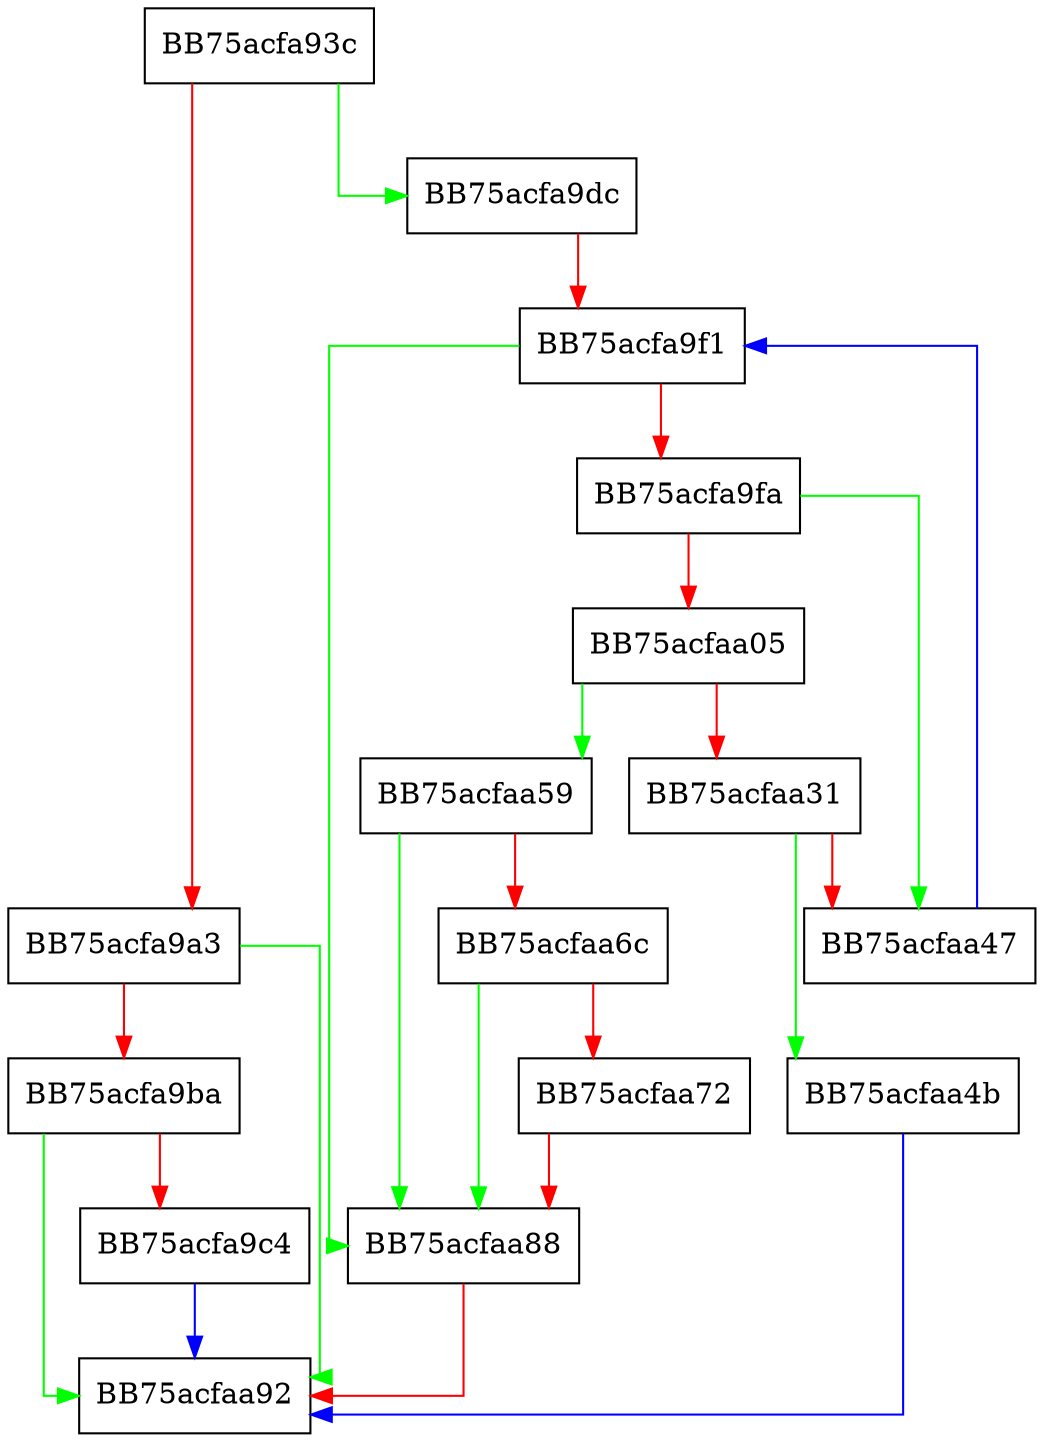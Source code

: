 digraph ValidatePspNotifyRoutineTable {
  node [shape="box"];
  graph [splines=ortho];
  BB75acfa93c -> BB75acfa9dc [color="green"];
  BB75acfa93c -> BB75acfa9a3 [color="red"];
  BB75acfa9a3 -> BB75acfaa92 [color="green"];
  BB75acfa9a3 -> BB75acfa9ba [color="red"];
  BB75acfa9ba -> BB75acfaa92 [color="green"];
  BB75acfa9ba -> BB75acfa9c4 [color="red"];
  BB75acfa9c4 -> BB75acfaa92 [color="blue"];
  BB75acfa9dc -> BB75acfa9f1 [color="red"];
  BB75acfa9f1 -> BB75acfaa88 [color="green"];
  BB75acfa9f1 -> BB75acfa9fa [color="red"];
  BB75acfa9fa -> BB75acfaa47 [color="green"];
  BB75acfa9fa -> BB75acfaa05 [color="red"];
  BB75acfaa05 -> BB75acfaa59 [color="green"];
  BB75acfaa05 -> BB75acfaa31 [color="red"];
  BB75acfaa31 -> BB75acfaa4b [color="green"];
  BB75acfaa31 -> BB75acfaa47 [color="red"];
  BB75acfaa47 -> BB75acfa9f1 [color="blue"];
  BB75acfaa4b -> BB75acfaa92 [color="blue"];
  BB75acfaa59 -> BB75acfaa88 [color="green"];
  BB75acfaa59 -> BB75acfaa6c [color="red"];
  BB75acfaa6c -> BB75acfaa88 [color="green"];
  BB75acfaa6c -> BB75acfaa72 [color="red"];
  BB75acfaa72 -> BB75acfaa88 [color="red"];
  BB75acfaa88 -> BB75acfaa92 [color="red"];
}